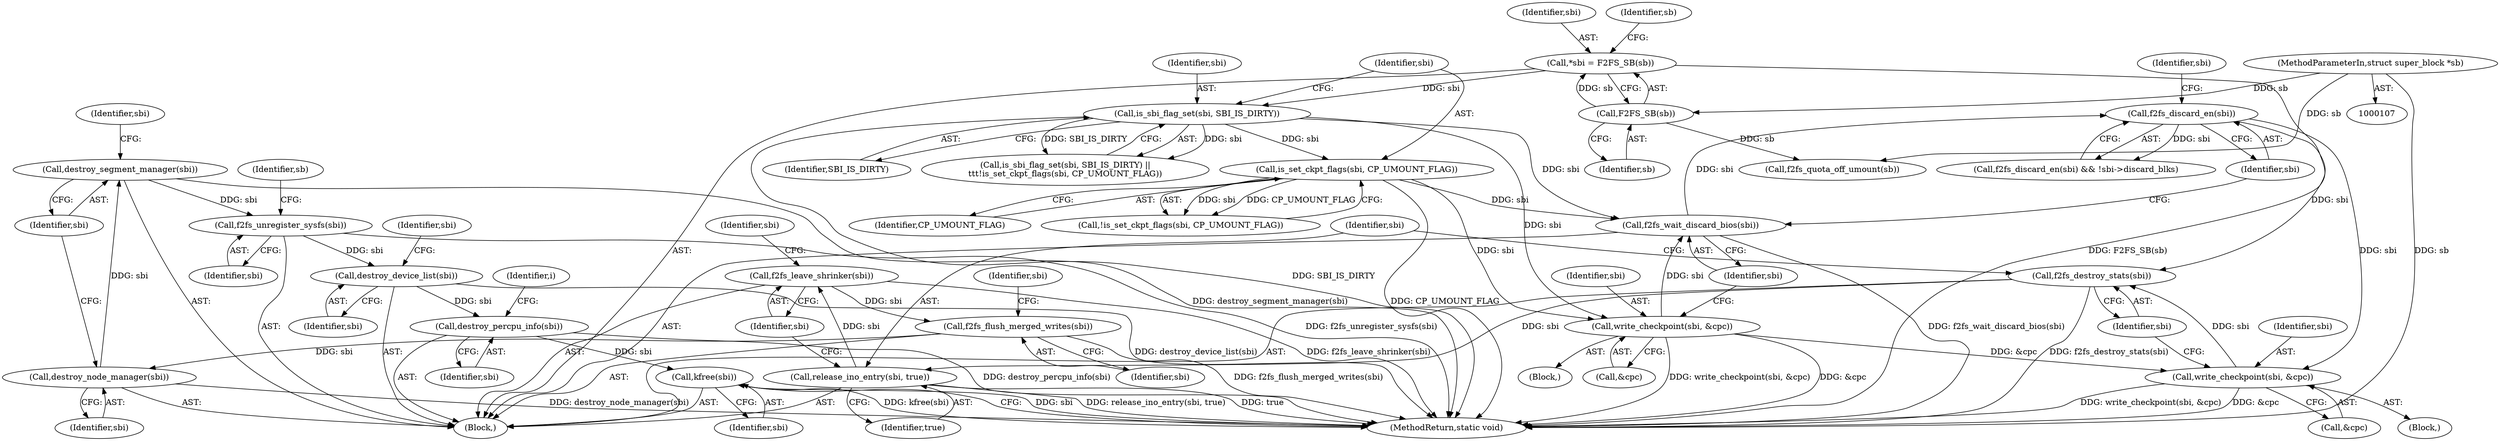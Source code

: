 digraph "1_linux_638164a2718f337ea224b747cf5977ef143166a4_1@API" {
"1000241" [label="(Call,kfree(sbi))"];
"1000224" [label="(Call,destroy_percpu_info(sbi))"];
"1000203" [label="(Call,destroy_device_list(sbi))"];
"1000184" [label="(Call,f2fs_unregister_sysfs(sbi))"];
"1000178" [label="(Call,destroy_segment_manager(sbi))"];
"1000176" [label="(Call,destroy_node_manager(sbi))"];
"1000166" [label="(Call,f2fs_flush_merged_writes(sbi))"];
"1000159" [label="(Call,f2fs_leave_shrinker(sbi))"];
"1000156" [label="(Call,release_ino_entry(sbi, true))"];
"1000154" [label="(Call,f2fs_destroy_stats(sbi))"];
"1000150" [label="(Call,write_checkpoint(sbi, &cpc))"];
"1000142" [label="(Call,f2fs_discard_en(sbi))"];
"1000138" [label="(Call,f2fs_wait_discard_bios(sbi))"];
"1000134" [label="(Call,write_checkpoint(sbi, &cpc))"];
"1000129" [label="(Call,is_set_ckpt_flags(sbi, CP_UMOUNT_FLAG))"];
"1000125" [label="(Call,is_sbi_flag_set(sbi, SBI_IS_DIRTY))"];
"1000111" [label="(Call,*sbi = F2FS_SB(sb))"];
"1000113" [label="(Call,F2FS_SB(sb))"];
"1000108" [label="(MethodParameterIn,struct super_block *sb)"];
"1000159" [label="(Call,f2fs_leave_shrinker(sbi))"];
"1000156" [label="(Call,release_ino_entry(sbi, true))"];
"1000177" [label="(Identifier,sbi)"];
"1000111" [label="(Call,*sbi = F2FS_SB(sb))"];
"1000176" [label="(Call,destroy_node_manager(sbi))"];
"1000112" [label="(Identifier,sbi)"];
"1000241" [label="(Call,kfree(sbi))"];
"1000151" [label="(Identifier,sbi)"];
"1000148" [label="(Block,)"];
"1000114" [label="(Identifier,sb)"];
"1000146" [label="(Identifier,sbi)"];
"1000225" [label="(Identifier,sbi)"];
"1000150" [label="(Call,write_checkpoint(sbi, &cpc))"];
"1000108" [label="(MethodParameterIn,struct super_block *sb)"];
"1000116" [label="(Call,f2fs_quota_off_umount(sb))"];
"1000117" [label="(Identifier,sb)"];
"1000141" [label="(Call,f2fs_discard_en(sbi) && !sbi->discard_blks)"];
"1000166" [label="(Call,f2fs_flush_merged_writes(sbi))"];
"1000154" [label="(Call,f2fs_destroy_stats(sbi))"];
"1000139" [label="(Identifier,sbi)"];
"1000135" [label="(Identifier,sbi)"];
"1000207" [label="(Identifier,sbi)"];
"1000127" [label="(Identifier,SBI_IS_DIRTY)"];
"1000131" [label="(Identifier,CP_UMOUNT_FLAG)"];
"1000160" [label="(Identifier,sbi)"];
"1000179" [label="(Identifier,sbi)"];
"1000224" [label="(Call,destroy_percpu_info(sbi))"];
"1000203" [label="(Call,destroy_device_list(sbi))"];
"1000157" [label="(Identifier,sbi)"];
"1000126" [label="(Identifier,sbi)"];
"1000158" [label="(Identifier,true)"];
"1000242" [label="(Identifier,sbi)"];
"1000128" [label="(Call,!is_set_ckpt_flags(sbi, CP_UMOUNT_FLAG))"];
"1000182" [label="(Identifier,sbi)"];
"1000164" [label="(Identifier,sbi)"];
"1000170" [label="(Identifier,sbi)"];
"1000134" [label="(Call,write_checkpoint(sbi, &cpc))"];
"1000125" [label="(Call,is_sbi_flag_set(sbi, SBI_IS_DIRTY))"];
"1000129" [label="(Call,is_set_ckpt_flags(sbi, CP_UMOUNT_FLAG))"];
"1000132" [label="(Block,)"];
"1000130" [label="(Identifier,sbi)"];
"1000228" [label="(Identifier,i)"];
"1000138" [label="(Call,f2fs_wait_discard_bios(sbi))"];
"1000167" [label="(Identifier,sbi)"];
"1000136" [label="(Call,&cpc)"];
"1000178" [label="(Call,destroy_segment_manager(sbi))"];
"1000243" [label="(MethodReturn,static void)"];
"1000152" [label="(Call,&cpc)"];
"1000124" [label="(Call,is_sbi_flag_set(sbi, SBI_IS_DIRTY) ||\n\t\t\t!is_set_ckpt_flags(sbi, CP_UMOUNT_FLAG))"];
"1000155" [label="(Identifier,sbi)"];
"1000185" [label="(Identifier,sbi)"];
"1000184" [label="(Call,f2fs_unregister_sysfs(sbi))"];
"1000142" [label="(Call,f2fs_discard_en(sbi))"];
"1000204" [label="(Identifier,sbi)"];
"1000113" [label="(Call,F2FS_SB(sb))"];
"1000109" [label="(Block,)"];
"1000188" [label="(Identifier,sb)"];
"1000143" [label="(Identifier,sbi)"];
"1000241" -> "1000109"  [label="AST: "];
"1000241" -> "1000242"  [label="CFG: "];
"1000242" -> "1000241"  [label="AST: "];
"1000243" -> "1000241"  [label="CFG: "];
"1000241" -> "1000243"  [label="DDG: sbi"];
"1000241" -> "1000243"  [label="DDG: kfree(sbi)"];
"1000224" -> "1000241"  [label="DDG: sbi"];
"1000224" -> "1000109"  [label="AST: "];
"1000224" -> "1000225"  [label="CFG: "];
"1000225" -> "1000224"  [label="AST: "];
"1000228" -> "1000224"  [label="CFG: "];
"1000224" -> "1000243"  [label="DDG: destroy_percpu_info(sbi)"];
"1000203" -> "1000224"  [label="DDG: sbi"];
"1000203" -> "1000109"  [label="AST: "];
"1000203" -> "1000204"  [label="CFG: "];
"1000204" -> "1000203"  [label="AST: "];
"1000207" -> "1000203"  [label="CFG: "];
"1000203" -> "1000243"  [label="DDG: destroy_device_list(sbi)"];
"1000184" -> "1000203"  [label="DDG: sbi"];
"1000184" -> "1000109"  [label="AST: "];
"1000184" -> "1000185"  [label="CFG: "];
"1000185" -> "1000184"  [label="AST: "];
"1000188" -> "1000184"  [label="CFG: "];
"1000184" -> "1000243"  [label="DDG: f2fs_unregister_sysfs(sbi)"];
"1000178" -> "1000184"  [label="DDG: sbi"];
"1000178" -> "1000109"  [label="AST: "];
"1000178" -> "1000179"  [label="CFG: "];
"1000179" -> "1000178"  [label="AST: "];
"1000182" -> "1000178"  [label="CFG: "];
"1000178" -> "1000243"  [label="DDG: destroy_segment_manager(sbi)"];
"1000176" -> "1000178"  [label="DDG: sbi"];
"1000176" -> "1000109"  [label="AST: "];
"1000176" -> "1000177"  [label="CFG: "];
"1000177" -> "1000176"  [label="AST: "];
"1000179" -> "1000176"  [label="CFG: "];
"1000176" -> "1000243"  [label="DDG: destroy_node_manager(sbi)"];
"1000166" -> "1000176"  [label="DDG: sbi"];
"1000166" -> "1000109"  [label="AST: "];
"1000166" -> "1000167"  [label="CFG: "];
"1000167" -> "1000166"  [label="AST: "];
"1000170" -> "1000166"  [label="CFG: "];
"1000166" -> "1000243"  [label="DDG: f2fs_flush_merged_writes(sbi)"];
"1000159" -> "1000166"  [label="DDG: sbi"];
"1000159" -> "1000109"  [label="AST: "];
"1000159" -> "1000160"  [label="CFG: "];
"1000160" -> "1000159"  [label="AST: "];
"1000164" -> "1000159"  [label="CFG: "];
"1000159" -> "1000243"  [label="DDG: f2fs_leave_shrinker(sbi)"];
"1000156" -> "1000159"  [label="DDG: sbi"];
"1000156" -> "1000109"  [label="AST: "];
"1000156" -> "1000158"  [label="CFG: "];
"1000157" -> "1000156"  [label="AST: "];
"1000158" -> "1000156"  [label="AST: "];
"1000160" -> "1000156"  [label="CFG: "];
"1000156" -> "1000243"  [label="DDG: true"];
"1000156" -> "1000243"  [label="DDG: release_ino_entry(sbi, true)"];
"1000154" -> "1000156"  [label="DDG: sbi"];
"1000154" -> "1000109"  [label="AST: "];
"1000154" -> "1000155"  [label="CFG: "];
"1000155" -> "1000154"  [label="AST: "];
"1000157" -> "1000154"  [label="CFG: "];
"1000154" -> "1000243"  [label="DDG: f2fs_destroy_stats(sbi)"];
"1000150" -> "1000154"  [label="DDG: sbi"];
"1000142" -> "1000154"  [label="DDG: sbi"];
"1000150" -> "1000148"  [label="AST: "];
"1000150" -> "1000152"  [label="CFG: "];
"1000151" -> "1000150"  [label="AST: "];
"1000152" -> "1000150"  [label="AST: "];
"1000155" -> "1000150"  [label="CFG: "];
"1000150" -> "1000243"  [label="DDG: &cpc"];
"1000150" -> "1000243"  [label="DDG: write_checkpoint(sbi, &cpc)"];
"1000142" -> "1000150"  [label="DDG: sbi"];
"1000134" -> "1000150"  [label="DDG: &cpc"];
"1000142" -> "1000141"  [label="AST: "];
"1000142" -> "1000143"  [label="CFG: "];
"1000143" -> "1000142"  [label="AST: "];
"1000146" -> "1000142"  [label="CFG: "];
"1000141" -> "1000142"  [label="CFG: "];
"1000142" -> "1000141"  [label="DDG: sbi"];
"1000138" -> "1000142"  [label="DDG: sbi"];
"1000138" -> "1000109"  [label="AST: "];
"1000138" -> "1000139"  [label="CFG: "];
"1000139" -> "1000138"  [label="AST: "];
"1000143" -> "1000138"  [label="CFG: "];
"1000138" -> "1000243"  [label="DDG: f2fs_wait_discard_bios(sbi)"];
"1000134" -> "1000138"  [label="DDG: sbi"];
"1000129" -> "1000138"  [label="DDG: sbi"];
"1000125" -> "1000138"  [label="DDG: sbi"];
"1000134" -> "1000132"  [label="AST: "];
"1000134" -> "1000136"  [label="CFG: "];
"1000135" -> "1000134"  [label="AST: "];
"1000136" -> "1000134"  [label="AST: "];
"1000139" -> "1000134"  [label="CFG: "];
"1000134" -> "1000243"  [label="DDG: write_checkpoint(sbi, &cpc)"];
"1000134" -> "1000243"  [label="DDG: &cpc"];
"1000129" -> "1000134"  [label="DDG: sbi"];
"1000125" -> "1000134"  [label="DDG: sbi"];
"1000129" -> "1000128"  [label="AST: "];
"1000129" -> "1000131"  [label="CFG: "];
"1000130" -> "1000129"  [label="AST: "];
"1000131" -> "1000129"  [label="AST: "];
"1000128" -> "1000129"  [label="CFG: "];
"1000129" -> "1000243"  [label="DDG: CP_UMOUNT_FLAG"];
"1000129" -> "1000128"  [label="DDG: sbi"];
"1000129" -> "1000128"  [label="DDG: CP_UMOUNT_FLAG"];
"1000125" -> "1000129"  [label="DDG: sbi"];
"1000125" -> "1000124"  [label="AST: "];
"1000125" -> "1000127"  [label="CFG: "];
"1000126" -> "1000125"  [label="AST: "];
"1000127" -> "1000125"  [label="AST: "];
"1000130" -> "1000125"  [label="CFG: "];
"1000124" -> "1000125"  [label="CFG: "];
"1000125" -> "1000243"  [label="DDG: SBI_IS_DIRTY"];
"1000125" -> "1000124"  [label="DDG: sbi"];
"1000125" -> "1000124"  [label="DDG: SBI_IS_DIRTY"];
"1000111" -> "1000125"  [label="DDG: sbi"];
"1000111" -> "1000109"  [label="AST: "];
"1000111" -> "1000113"  [label="CFG: "];
"1000112" -> "1000111"  [label="AST: "];
"1000113" -> "1000111"  [label="AST: "];
"1000117" -> "1000111"  [label="CFG: "];
"1000111" -> "1000243"  [label="DDG: F2FS_SB(sb)"];
"1000113" -> "1000111"  [label="DDG: sb"];
"1000113" -> "1000114"  [label="CFG: "];
"1000114" -> "1000113"  [label="AST: "];
"1000108" -> "1000113"  [label="DDG: sb"];
"1000113" -> "1000116"  [label="DDG: sb"];
"1000108" -> "1000107"  [label="AST: "];
"1000108" -> "1000243"  [label="DDG: sb"];
"1000108" -> "1000116"  [label="DDG: sb"];
}
